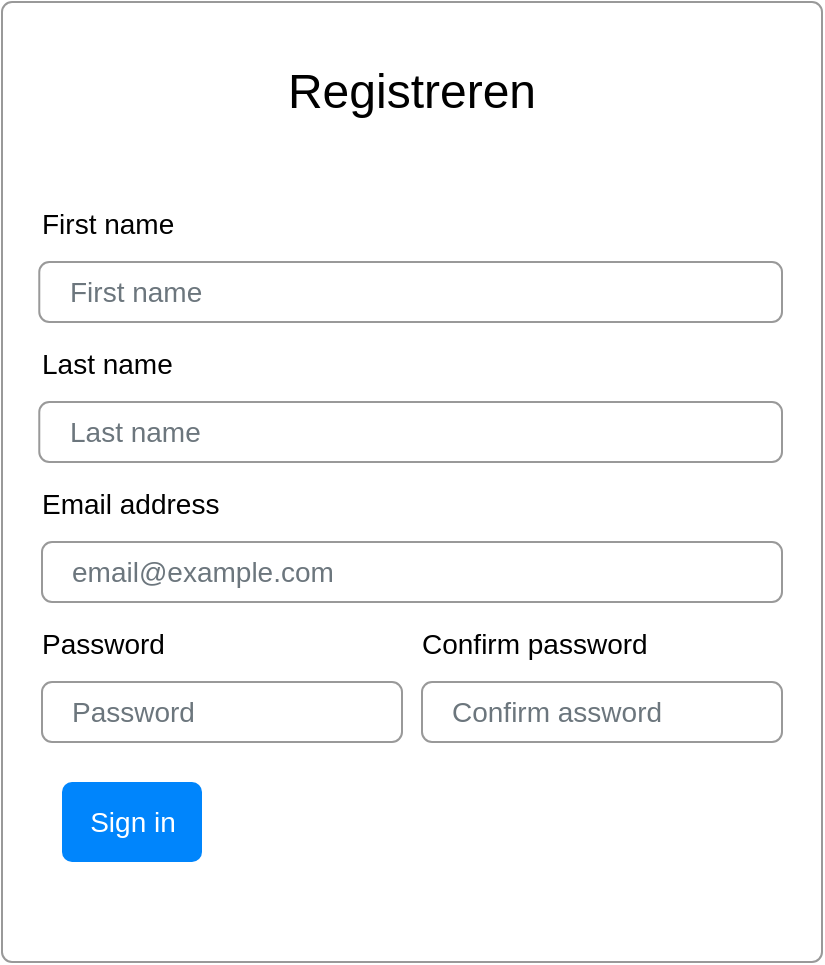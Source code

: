 <mxfile version="15.4.0" type="github" pages="2">
  <diagram id="yf2nCXdOZgsfuE43VRPK" name="registreren">
    <mxGraphModel dx="1009" dy="626" grid="1" gridSize="10" guides="1" tooltips="1" connect="1" arrows="1" fold="1" page="1" pageScale="1" pageWidth="200" pageHeight="200" math="0" shadow="0">
      <root>
        <mxCell id="6iT8Z1Q4oTUnFoP1gFad-0" />
        <mxCell id="6iT8Z1Q4oTUnFoP1gFad-1" parent="6iT8Z1Q4oTUnFoP1gFad-0" />
        <mxCell id="6iT8Z1Q4oTUnFoP1gFad-70" value="" style="html=1;shadow=0;dashed=0;shape=mxgraph.bootstrap.rrect;rSize=5;fillColor=#ffffff;strokeColor=#999999;" vertex="1" parent="6iT8Z1Q4oTUnFoP1gFad-1">
          <mxGeometry x="295" y="60" width="410" height="480" as="geometry" />
        </mxCell>
        <mxCell id="6iT8Z1Q4oTUnFoP1gFad-71" value="Email address" style="fillColor=none;strokeColor=none;align=left;spacing=20;fontSize=14;" vertex="1" parent="6iT8Z1Q4oTUnFoP1gFad-70">
          <mxGeometry width="220" height="40" relative="1" as="geometry">
            <mxPoint y="230" as="offset" />
          </mxGeometry>
        </mxCell>
        <mxCell id="6iT8Z1Q4oTUnFoP1gFad-72" value="email@example.com" style="html=1;shadow=0;dashed=0;shape=mxgraph.bootstrap.rrect;rSize=5;fillColor=none;strokeColor=#999999;align=left;spacing=15;fontSize=14;fontColor=#6C767D;" vertex="1" parent="6iT8Z1Q4oTUnFoP1gFad-70">
          <mxGeometry width="370" height="30" relative="1" as="geometry">
            <mxPoint x="20" y="270" as="offset" />
          </mxGeometry>
        </mxCell>
        <mxCell id="6iT8Z1Q4oTUnFoP1gFad-73" value="Password" style="fillColor=none;strokeColor=none;align=left;spacing=20;fontSize=14;" vertex="1" parent="6iT8Z1Q4oTUnFoP1gFad-70">
          <mxGeometry width="220" height="40" relative="1" as="geometry">
            <mxPoint y="300" as="offset" />
          </mxGeometry>
        </mxCell>
        <mxCell id="6iT8Z1Q4oTUnFoP1gFad-74" value="Password" style="html=1;shadow=0;dashed=0;shape=mxgraph.bootstrap.rrect;rSize=5;fillColor=none;strokeColor=#999999;align=left;spacing=15;fontSize=14;fontColor=#6C767D;" vertex="1" parent="6iT8Z1Q4oTUnFoP1gFad-70">
          <mxGeometry width="180" height="30" relative="1" as="geometry">
            <mxPoint x="20" y="340" as="offset" />
          </mxGeometry>
        </mxCell>
        <mxCell id="6iT8Z1Q4oTUnFoP1gFad-76" value="Sign in" style="html=1;shadow=0;dashed=0;shape=mxgraph.bootstrap.rrect;rSize=5;fillColor=#0085FC;strokeColor=none;align=center;fontSize=14;fontColor=#FFFFFF;" vertex="1" parent="6iT8Z1Q4oTUnFoP1gFad-70">
          <mxGeometry width="70" height="40" relative="1" as="geometry">
            <mxPoint x="30" y="390" as="offset" />
          </mxGeometry>
        </mxCell>
        <mxCell id="6iT8Z1Q4oTUnFoP1gFad-79" value="First name" style="fillColor=none;strokeColor=none;align=left;spacing=20;fontSize=14;" vertex="1" parent="6iT8Z1Q4oTUnFoP1gFad-70">
          <mxGeometry y="90" width="410" height="40" as="geometry" />
        </mxCell>
        <mxCell id="6iT8Z1Q4oTUnFoP1gFad-80" value="First name" style="html=1;shadow=0;dashed=0;shape=mxgraph.bootstrap.rrect;rSize=5;fillColor=none;strokeColor=#999999;align=left;spacing=15;fontSize=14;fontColor=#6C767D;" vertex="1" parent="6iT8Z1Q4oTUnFoP1gFad-70">
          <mxGeometry x="18.64" y="130" width="371.36" height="30" as="geometry" />
        </mxCell>
        <mxCell id="6iT8Z1Q4oTUnFoP1gFad-81" value="Last name" style="fillColor=none;strokeColor=none;align=left;spacing=20;fontSize=14;" vertex="1" parent="6iT8Z1Q4oTUnFoP1gFad-70">
          <mxGeometry y="160" width="410" height="40" as="geometry" />
        </mxCell>
        <mxCell id="6iT8Z1Q4oTUnFoP1gFad-82" value="Last name" style="html=1;shadow=0;dashed=0;shape=mxgraph.bootstrap.rrect;rSize=5;fillColor=none;strokeColor=#999999;align=left;spacing=15;fontSize=14;fontColor=#6C767D;" vertex="1" parent="6iT8Z1Q4oTUnFoP1gFad-70">
          <mxGeometry x="18.64" y="200" width="371.36" height="30" as="geometry" />
        </mxCell>
        <mxCell id="6iT8Z1Q4oTUnFoP1gFad-96" value="Confirm password" style="fillColor=none;strokeColor=none;align=left;spacing=20;fontSize=14;" vertex="1" parent="6iT8Z1Q4oTUnFoP1gFad-70">
          <mxGeometry x="190" y="300" width="192.05" height="40" as="geometry" />
        </mxCell>
        <mxCell id="6iT8Z1Q4oTUnFoP1gFad-97" value="Confirm assword" style="html=1;shadow=0;dashed=0;shape=mxgraph.bootstrap.rrect;rSize=5;fillColor=none;strokeColor=#999999;align=left;spacing=15;fontSize=14;fontColor=#6C767D;" vertex="1" parent="6iT8Z1Q4oTUnFoP1gFad-70">
          <mxGeometry x="210" y="340" width="180" height="30" as="geometry" />
        </mxCell>
        <mxCell id="6iT8Z1Q4oTUnFoP1gFad-99" value="&lt;font style=&quot;font-size: 24px&quot;&gt;Registreren&lt;/font&gt;" style="text;html=1;strokeColor=none;fillColor=none;align=center;verticalAlign=middle;whiteSpace=wrap;rounded=0;" vertex="1" parent="6iT8Z1Q4oTUnFoP1gFad-70">
          <mxGeometry x="85" y="30" width="240" height="30" as="geometry" />
        </mxCell>
      </root>
    </mxGraphModel>
  </diagram>
  <diagram id="bH6HPtyOKfNth4CWuhEE" name="Page-1">
    <mxGraphModel dx="1209" dy="626" grid="1" gridSize="10" guides="1" tooltips="1" connect="1" arrows="1" fold="1" page="1" pageScale="1" pageWidth="850" pageHeight="1100" math="0" shadow="0">
      <root>
        <mxCell id="0" />
        <mxCell id="1" parent="0" />
        <mxCell id="EuOyLQBPjb0FRXOPKydf-4" value="User" style="shape=table;startSize=30;container=1;collapsible=1;childLayout=tableLayout;fixedRows=1;rowLines=0;fontStyle=1;align=center;resizeLast=1;fillColor=#21C0A5;strokeColor=#006658;fontColor=#FFFFFF;" parent="1" vertex="1">
          <mxGeometry x="80" y="120" width="200" height="200" as="geometry" />
        </mxCell>
        <mxCell id="EuOyLQBPjb0FRXOPKydf-5" value="" style="shape=partialRectangle;collapsible=0;dropTarget=0;pointerEvents=0;fillColor=none;top=0;left=0;bottom=1;right=0;points=[[0,0.5],[1,0.5]];portConstraint=eastwest;strokeColor=#006658;fontColor=#5C5C5C;" parent="EuOyLQBPjb0FRXOPKydf-4" vertex="1">
          <mxGeometry y="30" width="200" height="30" as="geometry" />
        </mxCell>
        <mxCell id="EuOyLQBPjb0FRXOPKydf-6" value="PK" style="shape=partialRectangle;connectable=0;fillColor=none;top=0;left=0;bottom=0;right=0;fontStyle=1;overflow=hidden;strokeColor=#006658;fontColor=#FF0000;" parent="EuOyLQBPjb0FRXOPKydf-5" vertex="1">
          <mxGeometry width="30" height="30" as="geometry">
            <mxRectangle width="30" height="30" as="alternateBounds" />
          </mxGeometry>
        </mxCell>
        <mxCell id="EuOyLQBPjb0FRXOPKydf-7" value="id int(11)" style="shape=partialRectangle;connectable=0;fillColor=none;top=0;left=0;bottom=0;right=0;align=left;spacingLeft=6;fontStyle=5;overflow=hidden;strokeColor=#006658;fontColor=#5C5C5C;" parent="EuOyLQBPjb0FRXOPKydf-5" vertex="1">
          <mxGeometry x="30" width="170" height="30" as="geometry">
            <mxRectangle width="170" height="30" as="alternateBounds" />
          </mxGeometry>
        </mxCell>
        <mxCell id="EuOyLQBPjb0FRXOPKydf-8" value="" style="shape=partialRectangle;collapsible=0;dropTarget=0;pointerEvents=0;fillColor=none;top=0;left=0;bottom=0;right=0;points=[[0,0.5],[1,0.5]];portConstraint=eastwest;strokeColor=#006658;fontColor=#5C5C5C;" parent="EuOyLQBPjb0FRXOPKydf-4" vertex="1">
          <mxGeometry y="60" width="200" height="30" as="geometry" />
        </mxCell>
        <mxCell id="EuOyLQBPjb0FRXOPKydf-9" value="" style="shape=partialRectangle;connectable=0;fillColor=none;top=0;left=0;bottom=0;right=0;editable=1;overflow=hidden;strokeColor=#006658;fontColor=#5C5C5C;" parent="EuOyLQBPjb0FRXOPKydf-8" vertex="1">
          <mxGeometry width="30" height="30" as="geometry">
            <mxRectangle width="30" height="30" as="alternateBounds" />
          </mxGeometry>
        </mxCell>
        <mxCell id="EuOyLQBPjb0FRXOPKydf-10" value="user_name varchar(255)" style="shape=partialRectangle;connectable=0;fillColor=none;top=0;left=0;bottom=0;right=0;align=left;spacingLeft=6;overflow=hidden;strokeColor=#006658;fontColor=#5C5C5C;" parent="EuOyLQBPjb0FRXOPKydf-8" vertex="1">
          <mxGeometry x="30" width="170" height="30" as="geometry">
            <mxRectangle width="170" height="30" as="alternateBounds" />
          </mxGeometry>
        </mxCell>
        <mxCell id="EuOyLQBPjb0FRXOPKydf-34" value="" style="shape=partialRectangle;collapsible=0;dropTarget=0;pointerEvents=0;fillColor=none;top=0;left=0;bottom=0;right=0;points=[[0,0.5],[1,0.5]];portConstraint=eastwest;strokeColor=#006658;fontColor=#5C5C5C;" parent="EuOyLQBPjb0FRXOPKydf-4" vertex="1">
          <mxGeometry y="90" width="200" height="30" as="geometry" />
        </mxCell>
        <mxCell id="EuOyLQBPjb0FRXOPKydf-35" value="" style="shape=partialRectangle;connectable=0;fillColor=none;top=0;left=0;bottom=0;right=0;editable=1;overflow=hidden;strokeColor=#006658;fontColor=#5C5C5C;" parent="EuOyLQBPjb0FRXOPKydf-34" vertex="1">
          <mxGeometry width="30" height="30" as="geometry">
            <mxRectangle width="30" height="30" as="alternateBounds" />
          </mxGeometry>
        </mxCell>
        <mxCell id="EuOyLQBPjb0FRXOPKydf-36" value="user_name varchar(255)" style="shape=partialRectangle;connectable=0;fillColor=none;top=0;left=0;bottom=0;right=0;align=left;spacingLeft=6;overflow=hidden;strokeColor=#006658;fontColor=#5C5C5C;" parent="EuOyLQBPjb0FRXOPKydf-34" vertex="1">
          <mxGeometry x="30" width="170" height="30" as="geometry">
            <mxRectangle width="170" height="30" as="alternateBounds" />
          </mxGeometry>
        </mxCell>
        <mxCell id="EuOyLQBPjb0FRXOPKydf-11" value="" style="shape=partialRectangle;collapsible=0;dropTarget=0;pointerEvents=0;fillColor=none;top=0;left=0;bottom=0;right=0;points=[[0,0.5],[1,0.5]];portConstraint=eastwest;strokeColor=#006658;fontColor=#5C5C5C;" parent="EuOyLQBPjb0FRXOPKydf-4" vertex="1">
          <mxGeometry y="120" width="200" height="30" as="geometry" />
        </mxCell>
        <mxCell id="EuOyLQBPjb0FRXOPKydf-12" value="" style="shape=partialRectangle;connectable=0;fillColor=none;top=0;left=0;bottom=0;right=0;editable=1;overflow=hidden;strokeColor=#006658;fontColor=#5C5C5C;" parent="EuOyLQBPjb0FRXOPKydf-11" vertex="1">
          <mxGeometry width="30" height="30" as="geometry">
            <mxRectangle width="30" height="30" as="alternateBounds" />
          </mxGeometry>
        </mxCell>
        <mxCell id="EuOyLQBPjb0FRXOPKydf-13" value="email_addres varchar(255)" style="shape=partialRectangle;connectable=0;fillColor=none;top=0;left=0;bottom=0;right=0;align=left;spacingLeft=6;overflow=hidden;strokeColor=#006658;fontColor=#5C5C5C;" parent="EuOyLQBPjb0FRXOPKydf-11" vertex="1">
          <mxGeometry x="30" width="170" height="30" as="geometry">
            <mxRectangle width="170" height="30" as="alternateBounds" />
          </mxGeometry>
        </mxCell>
        <mxCell id="EuOyLQBPjb0FRXOPKydf-14" value="" style="shape=partialRectangle;collapsible=0;dropTarget=0;pointerEvents=0;fillColor=none;top=0;left=0;bottom=0;right=0;points=[[0,0.5],[1,0.5]];portConstraint=eastwest;strokeColor=#006658;fontColor=#5C5C5C;" parent="EuOyLQBPjb0FRXOPKydf-4" vertex="1">
          <mxGeometry y="150" width="200" height="30" as="geometry" />
        </mxCell>
        <mxCell id="EuOyLQBPjb0FRXOPKydf-15" value="" style="shape=partialRectangle;connectable=0;fillColor=none;top=0;left=0;bottom=0;right=0;editable=1;overflow=hidden;strokeColor=#006658;fontColor=#5C5C5C;" parent="EuOyLQBPjb0FRXOPKydf-14" vertex="1">
          <mxGeometry width="30" height="30" as="geometry">
            <mxRectangle width="30" height="30" as="alternateBounds" />
          </mxGeometry>
        </mxCell>
        <mxCell id="EuOyLQBPjb0FRXOPKydf-16" value="password varchar(10)" style="shape=partialRectangle;connectable=0;fillColor=none;top=0;left=0;bottom=0;right=0;align=left;spacingLeft=6;overflow=hidden;strokeColor=#006658;fontColor=#5C5C5C;" parent="EuOyLQBPjb0FRXOPKydf-14" vertex="1">
          <mxGeometry x="30" width="170" height="30" as="geometry">
            <mxRectangle width="170" height="30" as="alternateBounds" />
          </mxGeometry>
        </mxCell>
        <mxCell id="EuOyLQBPjb0FRXOPKydf-17" value="periode" style="shape=table;startSize=30;container=1;collapsible=1;childLayout=tableLayout;fixedRows=1;rowLines=0;fontStyle=1;align=center;resizeLast=1;fillColor=#21C0A5;strokeColor=#006658;fontColor=#FFFFFF;" parent="1" vertex="1">
          <mxGeometry x="600" y="120" width="180" height="260" as="geometry" />
        </mxCell>
        <mxCell id="EuOyLQBPjb0FRXOPKydf-18" value="" style="shape=partialRectangle;collapsible=0;dropTarget=0;pointerEvents=0;fillColor=none;top=0;left=0;bottom=1;right=0;points=[[0,0.5],[1,0.5]];portConstraint=eastwest;strokeColor=#006658;fontColor=#5C5C5C;" parent="EuOyLQBPjb0FRXOPKydf-17" vertex="1">
          <mxGeometry y="30" width="180" height="30" as="geometry" />
        </mxCell>
        <mxCell id="EuOyLQBPjb0FRXOPKydf-19" value="PK" style="shape=partialRectangle;connectable=0;fillColor=none;top=0;left=0;bottom=0;right=0;fontStyle=1;overflow=hidden;strokeColor=#006658;fontColor=#FF0000;" parent="EuOyLQBPjb0FRXOPKydf-18" vertex="1">
          <mxGeometry width="30" height="30" as="geometry">
            <mxRectangle width="30" height="30" as="alternateBounds" />
          </mxGeometry>
        </mxCell>
        <mxCell id="EuOyLQBPjb0FRXOPKydf-20" value="id int(11)" style="shape=partialRectangle;connectable=0;fillColor=none;top=0;left=0;bottom=0;right=0;align=left;spacingLeft=6;fontStyle=5;overflow=hidden;strokeColor=#006658;fontColor=#5C5C5C;" parent="EuOyLQBPjb0FRXOPKydf-18" vertex="1">
          <mxGeometry x="30" width="150" height="30" as="geometry">
            <mxRectangle width="150" height="30" as="alternateBounds" />
          </mxGeometry>
        </mxCell>
        <mxCell id="EuOyLQBPjb0FRXOPKydf-21" value="" style="shape=partialRectangle;collapsible=0;dropTarget=0;pointerEvents=0;fillColor=none;top=0;left=0;bottom=0;right=0;points=[[0,0.5],[1,0.5]];portConstraint=eastwest;strokeColor=#006658;fontColor=#5C5C5C;" parent="EuOyLQBPjb0FRXOPKydf-17" vertex="1">
          <mxGeometry y="60" width="180" height="30" as="geometry" />
        </mxCell>
        <mxCell id="EuOyLQBPjb0FRXOPKydf-22" value="" style="shape=partialRectangle;connectable=0;fillColor=none;top=0;left=0;bottom=0;right=0;editable=1;overflow=hidden;strokeColor=#006658;fontColor=#5C5C5C;" parent="EuOyLQBPjb0FRXOPKydf-21" vertex="1">
          <mxGeometry width="30" height="30" as="geometry">
            <mxRectangle width="30" height="30" as="alternateBounds" />
          </mxGeometry>
        </mxCell>
        <mxCell id="EuOyLQBPjb0FRXOPKydf-23" value="periode_id int(11)" style="shape=partialRectangle;connectable=0;fillColor=none;top=0;left=0;bottom=0;right=0;align=left;spacingLeft=6;overflow=hidden;strokeColor=#006658;fontColor=#5C5C5C;" parent="EuOyLQBPjb0FRXOPKydf-21" vertex="1">
          <mxGeometry x="30" width="150" height="30" as="geometry">
            <mxRectangle width="150" height="30" as="alternateBounds" />
          </mxGeometry>
        </mxCell>
        <mxCell id="EuOyLQBPjb0FRXOPKydf-104" value="" style="shape=partialRectangle;collapsible=0;dropTarget=0;pointerEvents=0;fillColor=none;top=0;left=0;bottom=0;right=0;points=[[0,0.5],[1,0.5]];portConstraint=eastwest;strokeColor=#006658;fontColor=#5C5C5C;" parent="EuOyLQBPjb0FRXOPKydf-17" vertex="1">
          <mxGeometry y="90" width="180" height="30" as="geometry" />
        </mxCell>
        <mxCell id="EuOyLQBPjb0FRXOPKydf-105" value="" style="shape=partialRectangle;connectable=0;fillColor=none;top=0;left=0;bottom=0;right=0;editable=1;overflow=hidden;strokeColor=#006658;fontColor=#5C5C5C;" parent="EuOyLQBPjb0FRXOPKydf-104" vertex="1">
          <mxGeometry width="30" height="30" as="geometry">
            <mxRectangle width="30" height="30" as="alternateBounds" />
          </mxGeometry>
        </mxCell>
        <mxCell id="EuOyLQBPjb0FRXOPKydf-106" value="maandelijk int(2)" style="shape=partialRectangle;connectable=0;fillColor=none;top=0;left=0;bottom=0;right=0;align=left;spacingLeft=6;overflow=hidden;strokeColor=#006658;fontColor=#5C5C5C;" parent="EuOyLQBPjb0FRXOPKydf-104" vertex="1">
          <mxGeometry x="30" width="150" height="30" as="geometry">
            <mxRectangle width="150" height="30" as="alternateBounds" />
          </mxGeometry>
        </mxCell>
        <mxCell id="EuOyLQBPjb0FRXOPKydf-24" value="" style="shape=partialRectangle;collapsible=0;dropTarget=0;pointerEvents=0;fillColor=none;top=0;left=0;bottom=0;right=0;points=[[0,0.5],[1,0.5]];portConstraint=eastwest;strokeColor=#006658;fontColor=#5C5C5C;" parent="EuOyLQBPjb0FRXOPKydf-17" vertex="1">
          <mxGeometry y="120" width="180" height="30" as="geometry" />
        </mxCell>
        <mxCell id="EuOyLQBPjb0FRXOPKydf-25" value="" style="shape=partialRectangle;connectable=0;fillColor=none;top=0;left=0;bottom=0;right=0;editable=1;overflow=hidden;strokeColor=#006658;fontColor=#5C5C5C;" parent="EuOyLQBPjb0FRXOPKydf-24" vertex="1">
          <mxGeometry width="30" height="30" as="geometry">
            <mxRectangle width="30" height="30" as="alternateBounds" />
          </mxGeometry>
        </mxCell>
        <mxCell id="EuOyLQBPjb0FRXOPKydf-26" value="jaardelijk int(2)" style="shape=partialRectangle;connectable=0;fillColor=none;top=0;left=0;bottom=0;right=0;align=left;spacingLeft=6;overflow=hidden;strokeColor=#006658;fontColor=#5C5C5C;" parent="EuOyLQBPjb0FRXOPKydf-24" vertex="1">
          <mxGeometry x="30" width="150" height="30" as="geometry">
            <mxRectangle width="150" height="30" as="alternateBounds" />
          </mxGeometry>
        </mxCell>
        <mxCell id="EuOyLQBPjb0FRXOPKydf-27" value="" style="shape=partialRectangle;collapsible=0;dropTarget=0;pointerEvents=0;fillColor=none;top=0;left=0;bottom=0;right=0;points=[[0,0.5],[1,0.5]];portConstraint=eastwest;strokeColor=#006658;fontColor=#5C5C5C;" parent="EuOyLQBPjb0FRXOPKydf-17" vertex="1">
          <mxGeometry y="150" width="180" height="30" as="geometry" />
        </mxCell>
        <mxCell id="EuOyLQBPjb0FRXOPKydf-28" value="" style="shape=partialRectangle;connectable=0;fillColor=none;top=0;left=0;bottom=0;right=0;editable=1;overflow=hidden;strokeColor=#006658;fontColor=#5C5C5C;" parent="EuOyLQBPjb0FRXOPKydf-27" vertex="1">
          <mxGeometry width="30" height="30" as="geometry">
            <mxRectangle width="30" height="30" as="alternateBounds" />
          </mxGeometry>
        </mxCell>
        <mxCell id="EuOyLQBPjb0FRXOPKydf-29" value="eenmalig int(2)" style="shape=partialRectangle;connectable=0;fillColor=none;top=0;left=0;bottom=0;right=0;align=left;spacingLeft=6;overflow=hidden;strokeColor=#006658;fontColor=#5C5C5C;" parent="EuOyLQBPjb0FRXOPKydf-27" vertex="1">
          <mxGeometry x="30" width="150" height="30" as="geometry">
            <mxRectangle width="150" height="30" as="alternateBounds" />
          </mxGeometry>
        </mxCell>
        <mxCell id="EuOyLQBPjb0FRXOPKydf-54" value="Donaties" style="shape=table;startSize=30;container=1;collapsible=1;childLayout=tableLayout;fixedRows=1;rowLines=0;fontStyle=1;align=center;resizeLast=1;fillColor=#21C0A5;strokeColor=#006658;fontColor=#FFFFFF;" parent="1" vertex="1">
          <mxGeometry x="570" y="420" width="220" height="180" as="geometry" />
        </mxCell>
        <mxCell id="EuOyLQBPjb0FRXOPKydf-55" value="" style="shape=partialRectangle;collapsible=0;dropTarget=0;pointerEvents=0;fillColor=none;top=0;left=0;bottom=1;right=0;points=[[0,0.5],[1,0.5]];portConstraint=eastwest;strokeColor=#006658;fontColor=#5C5C5C;" parent="EuOyLQBPjb0FRXOPKydf-54" vertex="1">
          <mxGeometry y="30" width="220" height="30" as="geometry" />
        </mxCell>
        <mxCell id="EuOyLQBPjb0FRXOPKydf-56" value="PK" style="shape=partialRectangle;connectable=0;fillColor=none;top=0;left=0;bottom=0;right=0;fontStyle=1;overflow=hidden;strokeColor=#006658;fontColor=#FF0000;" parent="EuOyLQBPjb0FRXOPKydf-55" vertex="1">
          <mxGeometry width="30" height="30" as="geometry">
            <mxRectangle width="30" height="30" as="alternateBounds" />
          </mxGeometry>
        </mxCell>
        <mxCell id="EuOyLQBPjb0FRXOPKydf-57" value="id int(11)" style="shape=partialRectangle;connectable=0;fillColor=none;top=0;left=0;bottom=0;right=0;align=left;spacingLeft=6;fontStyle=5;overflow=hidden;strokeColor=#006658;fontColor=#5C5C5C;" parent="EuOyLQBPjb0FRXOPKydf-55" vertex="1">
          <mxGeometry x="30" width="190" height="30" as="geometry">
            <mxRectangle width="190" height="30" as="alternateBounds" />
          </mxGeometry>
        </mxCell>
        <mxCell id="EuOyLQBPjb0FRXOPKydf-58" value="" style="shape=partialRectangle;collapsible=0;dropTarget=0;pointerEvents=0;fillColor=none;top=0;left=0;bottom=0;right=0;points=[[0,0.5],[1,0.5]];portConstraint=eastwest;strokeColor=#006658;fontColor=#5C5C5C;" parent="EuOyLQBPjb0FRXOPKydf-54" vertex="1">
          <mxGeometry y="60" width="220" height="30" as="geometry" />
        </mxCell>
        <mxCell id="EuOyLQBPjb0FRXOPKydf-59" value="" style="shape=partialRectangle;connectable=0;fillColor=none;top=0;left=0;bottom=0;right=0;editable=1;overflow=hidden;strokeColor=#006658;fontColor=#5C5C5C;" parent="EuOyLQBPjb0FRXOPKydf-58" vertex="1">
          <mxGeometry width="30" height="30" as="geometry">
            <mxRectangle width="30" height="30" as="alternateBounds" />
          </mxGeometry>
        </mxCell>
        <mxCell id="EuOyLQBPjb0FRXOPKydf-60" value="donaties_name varchar(255)" style="shape=partialRectangle;connectable=0;fillColor=none;top=0;left=0;bottom=0;right=0;align=left;spacingLeft=6;overflow=hidden;strokeColor=#006658;fontColor=#5C5C5C;" parent="EuOyLQBPjb0FRXOPKydf-58" vertex="1">
          <mxGeometry x="30" width="190" height="30" as="geometry">
            <mxRectangle width="190" height="30" as="alternateBounds" />
          </mxGeometry>
        </mxCell>
        <mxCell id="EuOyLQBPjb0FRXOPKydf-61" value="" style="shape=partialRectangle;collapsible=0;dropTarget=0;pointerEvents=0;fillColor=none;top=0;left=0;bottom=0;right=0;points=[[0,0.5],[1,0.5]];portConstraint=eastwest;strokeColor=#006658;fontColor=#5C5C5C;" parent="EuOyLQBPjb0FRXOPKydf-54" vertex="1">
          <mxGeometry y="90" width="220" height="30" as="geometry" />
        </mxCell>
        <mxCell id="EuOyLQBPjb0FRXOPKydf-62" value="" style="shape=partialRectangle;connectable=0;fillColor=none;top=0;left=0;bottom=0;right=0;editable=1;overflow=hidden;strokeColor=#006658;fontColor=#5C5C5C;" parent="EuOyLQBPjb0FRXOPKydf-61" vertex="1">
          <mxGeometry width="30" height="30" as="geometry">
            <mxRectangle width="30" height="30" as="alternateBounds" />
          </mxGeometry>
        </mxCell>
        <mxCell id="EuOyLQBPjb0FRXOPKydf-63" value="donaties_description varchar(255)" style="shape=partialRectangle;connectable=0;fillColor=none;top=0;left=0;bottom=0;right=0;align=left;spacingLeft=6;overflow=hidden;strokeColor=#006658;fontColor=#5C5C5C;" parent="EuOyLQBPjb0FRXOPKydf-61" vertex="1">
          <mxGeometry x="30" width="190" height="30" as="geometry">
            <mxRectangle width="190" height="30" as="alternateBounds" />
          </mxGeometry>
        </mxCell>
        <mxCell id="EuOyLQBPjb0FRXOPKydf-64" value="" style="shape=partialRectangle;collapsible=0;dropTarget=0;pointerEvents=0;fillColor=none;top=0;left=0;bottom=0;right=0;points=[[0,0.5],[1,0.5]];portConstraint=eastwest;strokeColor=#006658;fontColor=#5C5C5C;" parent="EuOyLQBPjb0FRXOPKydf-54" vertex="1">
          <mxGeometry y="120" width="220" height="30" as="geometry" />
        </mxCell>
        <mxCell id="EuOyLQBPjb0FRXOPKydf-65" value="" style="shape=partialRectangle;connectable=0;fillColor=none;top=0;left=0;bottom=0;right=0;editable=1;overflow=hidden;strokeColor=#006658;fontColor=#5C5C5C;" parent="EuOyLQBPjb0FRXOPKydf-64" vertex="1">
          <mxGeometry width="30" height="30" as="geometry">
            <mxRectangle width="30" height="30" as="alternateBounds" />
          </mxGeometry>
        </mxCell>
        <mxCell id="EuOyLQBPjb0FRXOPKydf-66" value="" style="shape=partialRectangle;connectable=0;fillColor=none;top=0;left=0;bottom=0;right=0;align=left;spacingLeft=6;overflow=hidden;strokeColor=#006658;fontColor=#5C5C5C;" parent="EuOyLQBPjb0FRXOPKydf-64" vertex="1">
          <mxGeometry x="30" width="190" height="30" as="geometry">
            <mxRectangle width="190" height="30" as="alternateBounds" />
          </mxGeometry>
        </mxCell>
        <mxCell id="EuOyLQBPjb0FRXOPKydf-67" value="" style="shape=partialRectangle;collapsible=0;dropTarget=0;pointerEvents=0;fillColor=none;top=0;left=0;bottom=0;right=0;points=[[0,0.5],[1,0.5]];portConstraint=eastwest;strokeColor=#006658;fontColor=#5C5C5C;" parent="EuOyLQBPjb0FRXOPKydf-54" vertex="1">
          <mxGeometry y="150" width="220" height="30" as="geometry" />
        </mxCell>
        <mxCell id="EuOyLQBPjb0FRXOPKydf-68" value="" style="shape=partialRectangle;connectable=0;fillColor=none;top=0;left=0;bottom=0;right=0;editable=1;overflow=hidden;strokeColor=#006658;fontColor=#5C5C5C;" parent="EuOyLQBPjb0FRXOPKydf-67" vertex="1">
          <mxGeometry width="30" height="30" as="geometry">
            <mxRectangle width="30" height="30" as="alternateBounds" />
          </mxGeometry>
        </mxCell>
        <mxCell id="EuOyLQBPjb0FRXOPKydf-69" value="" style="shape=partialRectangle;connectable=0;fillColor=none;top=0;left=0;bottom=0;right=0;align=left;spacingLeft=6;overflow=hidden;strokeColor=#006658;fontColor=#5C5C5C;" parent="EuOyLQBPjb0FRXOPKydf-67" vertex="1">
          <mxGeometry x="30" width="190" height="30" as="geometry">
            <mxRectangle width="190" height="30" as="alternateBounds" />
          </mxGeometry>
        </mxCell>
        <mxCell id="EuOyLQBPjb0FRXOPKydf-72" value="Bedrag" style="shape=table;startSize=30;container=1;collapsible=1;childLayout=tableLayout;fixedRows=1;rowLines=0;fontStyle=1;align=center;resizeLast=1;fillColor=#21C0A5;strokeColor=#006658;fontColor=#FFFFFF;" parent="1" vertex="1">
          <mxGeometry x="60" y="700" width="180" height="210" as="geometry" />
        </mxCell>
        <mxCell id="EuOyLQBPjb0FRXOPKydf-73" value="" style="shape=partialRectangle;collapsible=0;dropTarget=0;pointerEvents=0;fillColor=none;top=0;left=0;bottom=1;right=0;points=[[0,0.5],[1,0.5]];portConstraint=eastwest;strokeColor=#006658;fontColor=#5C5C5C;" parent="EuOyLQBPjb0FRXOPKydf-72" vertex="1">
          <mxGeometry y="30" width="180" height="30" as="geometry" />
        </mxCell>
        <mxCell id="EuOyLQBPjb0FRXOPKydf-74" value="PK" style="shape=partialRectangle;connectable=0;fillColor=none;top=0;left=0;bottom=0;right=0;fontStyle=1;overflow=hidden;strokeColor=#006658;fontColor=#FF0000;" parent="EuOyLQBPjb0FRXOPKydf-73" vertex="1">
          <mxGeometry width="30" height="30" as="geometry">
            <mxRectangle width="30" height="30" as="alternateBounds" />
          </mxGeometry>
        </mxCell>
        <mxCell id="EuOyLQBPjb0FRXOPKydf-75" value="id int(11)" style="shape=partialRectangle;connectable=0;fillColor=none;top=0;left=0;bottom=0;right=0;align=left;spacingLeft=6;fontStyle=5;overflow=hidden;strokeColor=#006658;fontColor=#5C5C5C;" parent="EuOyLQBPjb0FRXOPKydf-73" vertex="1">
          <mxGeometry x="30" width="150" height="30" as="geometry">
            <mxRectangle width="150" height="30" as="alternateBounds" />
          </mxGeometry>
        </mxCell>
        <mxCell id="IVcBj2CVON5tVDyrEQO2-19" value="" style="shape=partialRectangle;collapsible=0;dropTarget=0;pointerEvents=0;fillColor=none;top=0;left=0;bottom=0;right=0;points=[[0,0.5],[1,0.5]];portConstraint=eastwest;strokeColor=#006658;fontColor=#5C5C5C;" parent="EuOyLQBPjb0FRXOPKydf-72" vertex="1">
          <mxGeometry y="60" width="180" height="30" as="geometry" />
        </mxCell>
        <mxCell id="IVcBj2CVON5tVDyrEQO2-20" value="" style="shape=partialRectangle;connectable=0;fillColor=none;top=0;left=0;bottom=0;right=0;editable=1;overflow=hidden;strokeColor=#006658;fontColor=#5C5C5C;" parent="IVcBj2CVON5tVDyrEQO2-19" vertex="1">
          <mxGeometry width="30" height="30" as="geometry">
            <mxRectangle width="30" height="30" as="alternateBounds" />
          </mxGeometry>
        </mxCell>
        <mxCell id="IVcBj2CVON5tVDyrEQO2-21" value="total_bedrag" style="shape=partialRectangle;connectable=0;fillColor=none;top=0;left=0;bottom=0;right=0;align=left;spacingLeft=6;overflow=hidden;strokeColor=#006658;fontColor=#5C5C5C;" parent="IVcBj2CVON5tVDyrEQO2-19" vertex="1">
          <mxGeometry x="30" width="150" height="30" as="geometry">
            <mxRectangle width="150" height="30" as="alternateBounds" />
          </mxGeometry>
        </mxCell>
        <mxCell id="EuOyLQBPjb0FRXOPKydf-76" value="" style="shape=partialRectangle;collapsible=0;dropTarget=0;pointerEvents=0;fillColor=none;top=0;left=0;bottom=0;right=0;points=[[0,0.5],[1,0.5]];portConstraint=eastwest;strokeColor=#006658;fontColor=#5C5C5C;" parent="EuOyLQBPjb0FRXOPKydf-72" vertex="1">
          <mxGeometry y="90" width="180" height="30" as="geometry" />
        </mxCell>
        <mxCell id="EuOyLQBPjb0FRXOPKydf-77" value="" style="shape=partialRectangle;connectable=0;fillColor=none;top=0;left=0;bottom=0;right=0;editable=1;overflow=hidden;strokeColor=#006658;fontColor=#5C5C5C;" parent="EuOyLQBPjb0FRXOPKydf-76" vertex="1">
          <mxGeometry width="30" height="30" as="geometry">
            <mxRectangle width="30" height="30" as="alternateBounds" />
          </mxGeometry>
        </mxCell>
        <mxCell id="EuOyLQBPjb0FRXOPKydf-78" value="" style="shape=partialRectangle;connectable=0;fillColor=none;top=0;left=0;bottom=0;right=0;align=left;spacingLeft=6;overflow=hidden;strokeColor=#006658;fontColor=#5C5C5C;" parent="EuOyLQBPjb0FRXOPKydf-76" vertex="1">
          <mxGeometry x="30" width="150" height="30" as="geometry">
            <mxRectangle width="150" height="30" as="alternateBounds" />
          </mxGeometry>
        </mxCell>
        <mxCell id="EuOyLQBPjb0FRXOPKydf-79" value="" style="shape=partialRectangle;collapsible=0;dropTarget=0;pointerEvents=0;fillColor=none;top=0;left=0;bottom=0;right=0;points=[[0,0.5],[1,0.5]];portConstraint=eastwest;strokeColor=#006658;fontColor=#5C5C5C;" parent="EuOyLQBPjb0FRXOPKydf-72" vertex="1">
          <mxGeometry y="120" width="180" height="30" as="geometry" />
        </mxCell>
        <mxCell id="EuOyLQBPjb0FRXOPKydf-80" value="" style="shape=partialRectangle;connectable=0;fillColor=none;top=0;left=0;bottom=0;right=0;editable=1;overflow=hidden;strokeColor=#006658;fontColor=#5C5C5C;" parent="EuOyLQBPjb0FRXOPKydf-79" vertex="1">
          <mxGeometry width="30" height="30" as="geometry">
            <mxRectangle width="30" height="30" as="alternateBounds" />
          </mxGeometry>
        </mxCell>
        <mxCell id="EuOyLQBPjb0FRXOPKydf-81" value="" style="shape=partialRectangle;connectable=0;fillColor=none;top=0;left=0;bottom=0;right=0;align=left;spacingLeft=6;overflow=hidden;strokeColor=#006658;fontColor=#5C5C5C;" parent="EuOyLQBPjb0FRXOPKydf-79" vertex="1">
          <mxGeometry x="30" width="150" height="30" as="geometry">
            <mxRectangle width="150" height="30" as="alternateBounds" />
          </mxGeometry>
        </mxCell>
        <mxCell id="EuOyLQBPjb0FRXOPKydf-82" value="" style="shape=partialRectangle;collapsible=0;dropTarget=0;pointerEvents=0;fillColor=none;top=0;left=0;bottom=0;right=0;points=[[0,0.5],[1,0.5]];portConstraint=eastwest;strokeColor=#006658;fontColor=#5C5C5C;" parent="EuOyLQBPjb0FRXOPKydf-72" vertex="1">
          <mxGeometry y="150" width="180" height="30" as="geometry" />
        </mxCell>
        <mxCell id="EuOyLQBPjb0FRXOPKydf-83" value="" style="shape=partialRectangle;connectable=0;fillColor=none;top=0;left=0;bottom=0;right=0;editable=1;overflow=hidden;strokeColor=#006658;fontColor=#5C5C5C;" parent="EuOyLQBPjb0FRXOPKydf-82" vertex="1">
          <mxGeometry width="30" height="30" as="geometry">
            <mxRectangle width="30" height="30" as="alternateBounds" />
          </mxGeometry>
        </mxCell>
        <mxCell id="EuOyLQBPjb0FRXOPKydf-84" value="" style="shape=partialRectangle;connectable=0;fillColor=none;top=0;left=0;bottom=0;right=0;align=left;spacingLeft=6;overflow=hidden;strokeColor=#006658;fontColor=#5C5C5C;" parent="EuOyLQBPjb0FRXOPKydf-82" vertex="1">
          <mxGeometry x="30" width="150" height="30" as="geometry">
            <mxRectangle width="150" height="30" as="alternateBounds" />
          </mxGeometry>
        </mxCell>
        <mxCell id="EuOyLQBPjb0FRXOPKydf-85" value="" style="shape=partialRectangle;collapsible=0;dropTarget=0;pointerEvents=0;fillColor=none;top=0;left=0;bottom=0;right=0;points=[[0,0.5],[1,0.5]];portConstraint=eastwest;strokeColor=#006658;fontColor=#5C5C5C;" parent="EuOyLQBPjb0FRXOPKydf-72" vertex="1">
          <mxGeometry y="180" width="180" height="30" as="geometry" />
        </mxCell>
        <mxCell id="EuOyLQBPjb0FRXOPKydf-86" value="" style="shape=partialRectangle;connectable=0;fillColor=none;top=0;left=0;bottom=0;right=0;editable=1;overflow=hidden;strokeColor=#006658;fontColor=#5C5C5C;" parent="EuOyLQBPjb0FRXOPKydf-85" vertex="1">
          <mxGeometry width="30" height="30" as="geometry">
            <mxRectangle width="30" height="30" as="alternateBounds" />
          </mxGeometry>
        </mxCell>
        <mxCell id="EuOyLQBPjb0FRXOPKydf-87" value="" style="shape=partialRectangle;connectable=0;fillColor=none;top=0;left=0;bottom=0;right=0;align=left;spacingLeft=6;overflow=hidden;strokeColor=#006658;fontColor=#5C5C5C;" parent="EuOyLQBPjb0FRXOPKydf-85" vertex="1">
          <mxGeometry x="30" width="150" height="30" as="geometry">
            <mxRectangle width="150" height="30" as="alternateBounds" />
          </mxGeometry>
        </mxCell>
        <mxCell id="IVcBj2CVON5tVDyrEQO2-1" value="Bedrag_procentage" style="shape=table;startSize=30;container=1;collapsible=1;childLayout=tableLayout;fixedRows=1;rowLines=0;fontStyle=1;align=center;resizeLast=1;fillColor=#21C0A5;strokeColor=#006658;fontColor=#FFFFFF;" parent="1" vertex="1">
          <mxGeometry x="440" y="640" width="180" height="180" as="geometry" />
        </mxCell>
        <mxCell id="IVcBj2CVON5tVDyrEQO2-2" value="" style="shape=partialRectangle;collapsible=0;dropTarget=0;pointerEvents=0;fillColor=none;top=0;left=0;bottom=1;right=0;points=[[0,0.5],[1,0.5]];portConstraint=eastwest;strokeColor=#006658;fontColor=#5C5C5C;" parent="IVcBj2CVON5tVDyrEQO2-1" vertex="1">
          <mxGeometry y="30" width="180" height="30" as="geometry" />
        </mxCell>
        <mxCell id="IVcBj2CVON5tVDyrEQO2-3" value="PK" style="shape=partialRectangle;connectable=0;fillColor=none;top=0;left=0;bottom=0;right=0;fontStyle=1;overflow=hidden;strokeColor=#006658;fontColor=#FF0000;" parent="IVcBj2CVON5tVDyrEQO2-2" vertex="1">
          <mxGeometry width="30" height="30" as="geometry">
            <mxRectangle width="30" height="30" as="alternateBounds" />
          </mxGeometry>
        </mxCell>
        <mxCell id="IVcBj2CVON5tVDyrEQO2-4" value="id int(11)" style="shape=partialRectangle;connectable=0;fillColor=none;top=0;left=0;bottom=0;right=0;align=left;spacingLeft=6;fontStyle=5;overflow=hidden;strokeColor=#006658;fontColor=#5C5C5C;" parent="IVcBj2CVON5tVDyrEQO2-2" vertex="1">
          <mxGeometry x="30" width="150" height="30" as="geometry">
            <mxRectangle width="150" height="30" as="alternateBounds" />
          </mxGeometry>
        </mxCell>
        <mxCell id="IVcBj2CVON5tVDyrEQO2-5" value="" style="shape=partialRectangle;collapsible=0;dropTarget=0;pointerEvents=0;fillColor=none;top=0;left=0;bottom=0;right=0;points=[[0,0.5],[1,0.5]];portConstraint=eastwest;strokeColor=#006658;fontColor=#5C5C5C;" parent="IVcBj2CVON5tVDyrEQO2-1" vertex="1">
          <mxGeometry y="60" width="180" height="30" as="geometry" />
        </mxCell>
        <mxCell id="IVcBj2CVON5tVDyrEQO2-6" value="" style="shape=partialRectangle;connectable=0;fillColor=none;top=0;left=0;bottom=0;right=0;editable=1;overflow=hidden;strokeColor=#006658;fontColor=#5C5C5C;" parent="IVcBj2CVON5tVDyrEQO2-5" vertex="1">
          <mxGeometry width="30" height="30" as="geometry">
            <mxRectangle width="30" height="30" as="alternateBounds" />
          </mxGeometry>
        </mxCell>
        <mxCell id="IVcBj2CVON5tVDyrEQO2-7" value="procentage" style="shape=partialRectangle;connectable=0;fillColor=none;top=0;left=0;bottom=0;right=0;align=left;spacingLeft=6;overflow=hidden;strokeColor=#006658;fontColor=#5C5C5C;" parent="IVcBj2CVON5tVDyrEQO2-5" vertex="1">
          <mxGeometry x="30" width="150" height="30" as="geometry">
            <mxRectangle width="150" height="30" as="alternateBounds" />
          </mxGeometry>
        </mxCell>
        <mxCell id="IVcBj2CVON5tVDyrEQO2-8" value="" style="shape=partialRectangle;collapsible=0;dropTarget=0;pointerEvents=0;fillColor=none;top=0;left=0;bottom=0;right=0;points=[[0,0.5],[1,0.5]];portConstraint=eastwest;strokeColor=#006658;fontColor=#5C5C5C;" parent="IVcBj2CVON5tVDyrEQO2-1" vertex="1">
          <mxGeometry y="90" width="180" height="30" as="geometry" />
        </mxCell>
        <mxCell id="IVcBj2CVON5tVDyrEQO2-9" value="" style="shape=partialRectangle;connectable=0;fillColor=none;top=0;left=0;bottom=0;right=0;editable=1;overflow=hidden;strokeColor=#006658;fontColor=#5C5C5C;" parent="IVcBj2CVON5tVDyrEQO2-8" vertex="1">
          <mxGeometry width="30" height="30" as="geometry">
            <mxRectangle width="30" height="30" as="alternateBounds" />
          </mxGeometry>
        </mxCell>
        <mxCell id="IVcBj2CVON5tVDyrEQO2-10" value="" style="shape=partialRectangle;connectable=0;fillColor=none;top=0;left=0;bottom=0;right=0;align=left;spacingLeft=6;overflow=hidden;strokeColor=#006658;fontColor=#5C5C5C;" parent="IVcBj2CVON5tVDyrEQO2-8" vertex="1">
          <mxGeometry x="30" width="150" height="30" as="geometry">
            <mxRectangle width="150" height="30" as="alternateBounds" />
          </mxGeometry>
        </mxCell>
        <mxCell id="IVcBj2CVON5tVDyrEQO2-11" value="" style="shape=partialRectangle;collapsible=0;dropTarget=0;pointerEvents=0;fillColor=none;top=0;left=0;bottom=0;right=0;points=[[0,0.5],[1,0.5]];portConstraint=eastwest;strokeColor=#006658;fontColor=#5C5C5C;" parent="IVcBj2CVON5tVDyrEQO2-1" vertex="1">
          <mxGeometry y="120" width="180" height="30" as="geometry" />
        </mxCell>
        <mxCell id="IVcBj2CVON5tVDyrEQO2-12" value="" style="shape=partialRectangle;connectable=0;fillColor=none;top=0;left=0;bottom=0;right=0;editable=1;overflow=hidden;strokeColor=#006658;fontColor=#5C5C5C;" parent="IVcBj2CVON5tVDyrEQO2-11" vertex="1">
          <mxGeometry width="30" height="30" as="geometry">
            <mxRectangle width="30" height="30" as="alternateBounds" />
          </mxGeometry>
        </mxCell>
        <mxCell id="IVcBj2CVON5tVDyrEQO2-13" value="" style="shape=partialRectangle;connectable=0;fillColor=none;top=0;left=0;bottom=0;right=0;align=left;spacingLeft=6;overflow=hidden;strokeColor=#006658;fontColor=#5C5C5C;" parent="IVcBj2CVON5tVDyrEQO2-11" vertex="1">
          <mxGeometry x="30" width="150" height="30" as="geometry">
            <mxRectangle width="150" height="30" as="alternateBounds" />
          </mxGeometry>
        </mxCell>
        <mxCell id="IVcBj2CVON5tVDyrEQO2-14" value="" style="shape=partialRectangle;collapsible=0;dropTarget=0;pointerEvents=0;fillColor=none;top=0;left=0;bottom=0;right=0;points=[[0,0.5],[1,0.5]];portConstraint=eastwest;strokeColor=#006658;fontColor=#5C5C5C;" parent="IVcBj2CVON5tVDyrEQO2-1" vertex="1">
          <mxGeometry y="150" width="180" height="30" as="geometry" />
        </mxCell>
        <mxCell id="IVcBj2CVON5tVDyrEQO2-15" value="" style="shape=partialRectangle;connectable=0;fillColor=none;top=0;left=0;bottom=0;right=0;editable=1;overflow=hidden;strokeColor=#006658;fontColor=#5C5C5C;" parent="IVcBj2CVON5tVDyrEQO2-14" vertex="1">
          <mxGeometry width="30" height="30" as="geometry">
            <mxRectangle width="30" height="30" as="alternateBounds" />
          </mxGeometry>
        </mxCell>
        <mxCell id="IVcBj2CVON5tVDyrEQO2-16" value="" style="shape=partialRectangle;connectable=0;fillColor=none;top=0;left=0;bottom=0;right=0;align=left;spacingLeft=6;overflow=hidden;strokeColor=#006658;fontColor=#5C5C5C;" parent="IVcBj2CVON5tVDyrEQO2-14" vertex="1">
          <mxGeometry x="30" width="150" height="30" as="geometry">
            <mxRectangle width="150" height="30" as="alternateBounds" />
          </mxGeometry>
        </mxCell>
        <mxCell id="IVcBj2CVON5tVDyrEQO2-26" value="" style="edgeStyle=entityRelationEdgeStyle;fontSize=12;html=1;endArrow=ERzeroToMany;startArrow=ERzeroToOne;rounded=0;fontColor=#FF0000;elbow=vertical;exitX=1;exitY=0.5;exitDx=0;exitDy=0;" parent="1" source="IVcBj2CVON5tVDyrEQO2-19" edge="1">
          <mxGeometry width="100" height="100" relative="1" as="geometry">
            <mxPoint x="340" y="820" as="sourcePoint" />
            <mxPoint x="440" y="720" as="targetPoint" />
          </mxGeometry>
        </mxCell>
      </root>
    </mxGraphModel>
  </diagram>
</mxfile>
